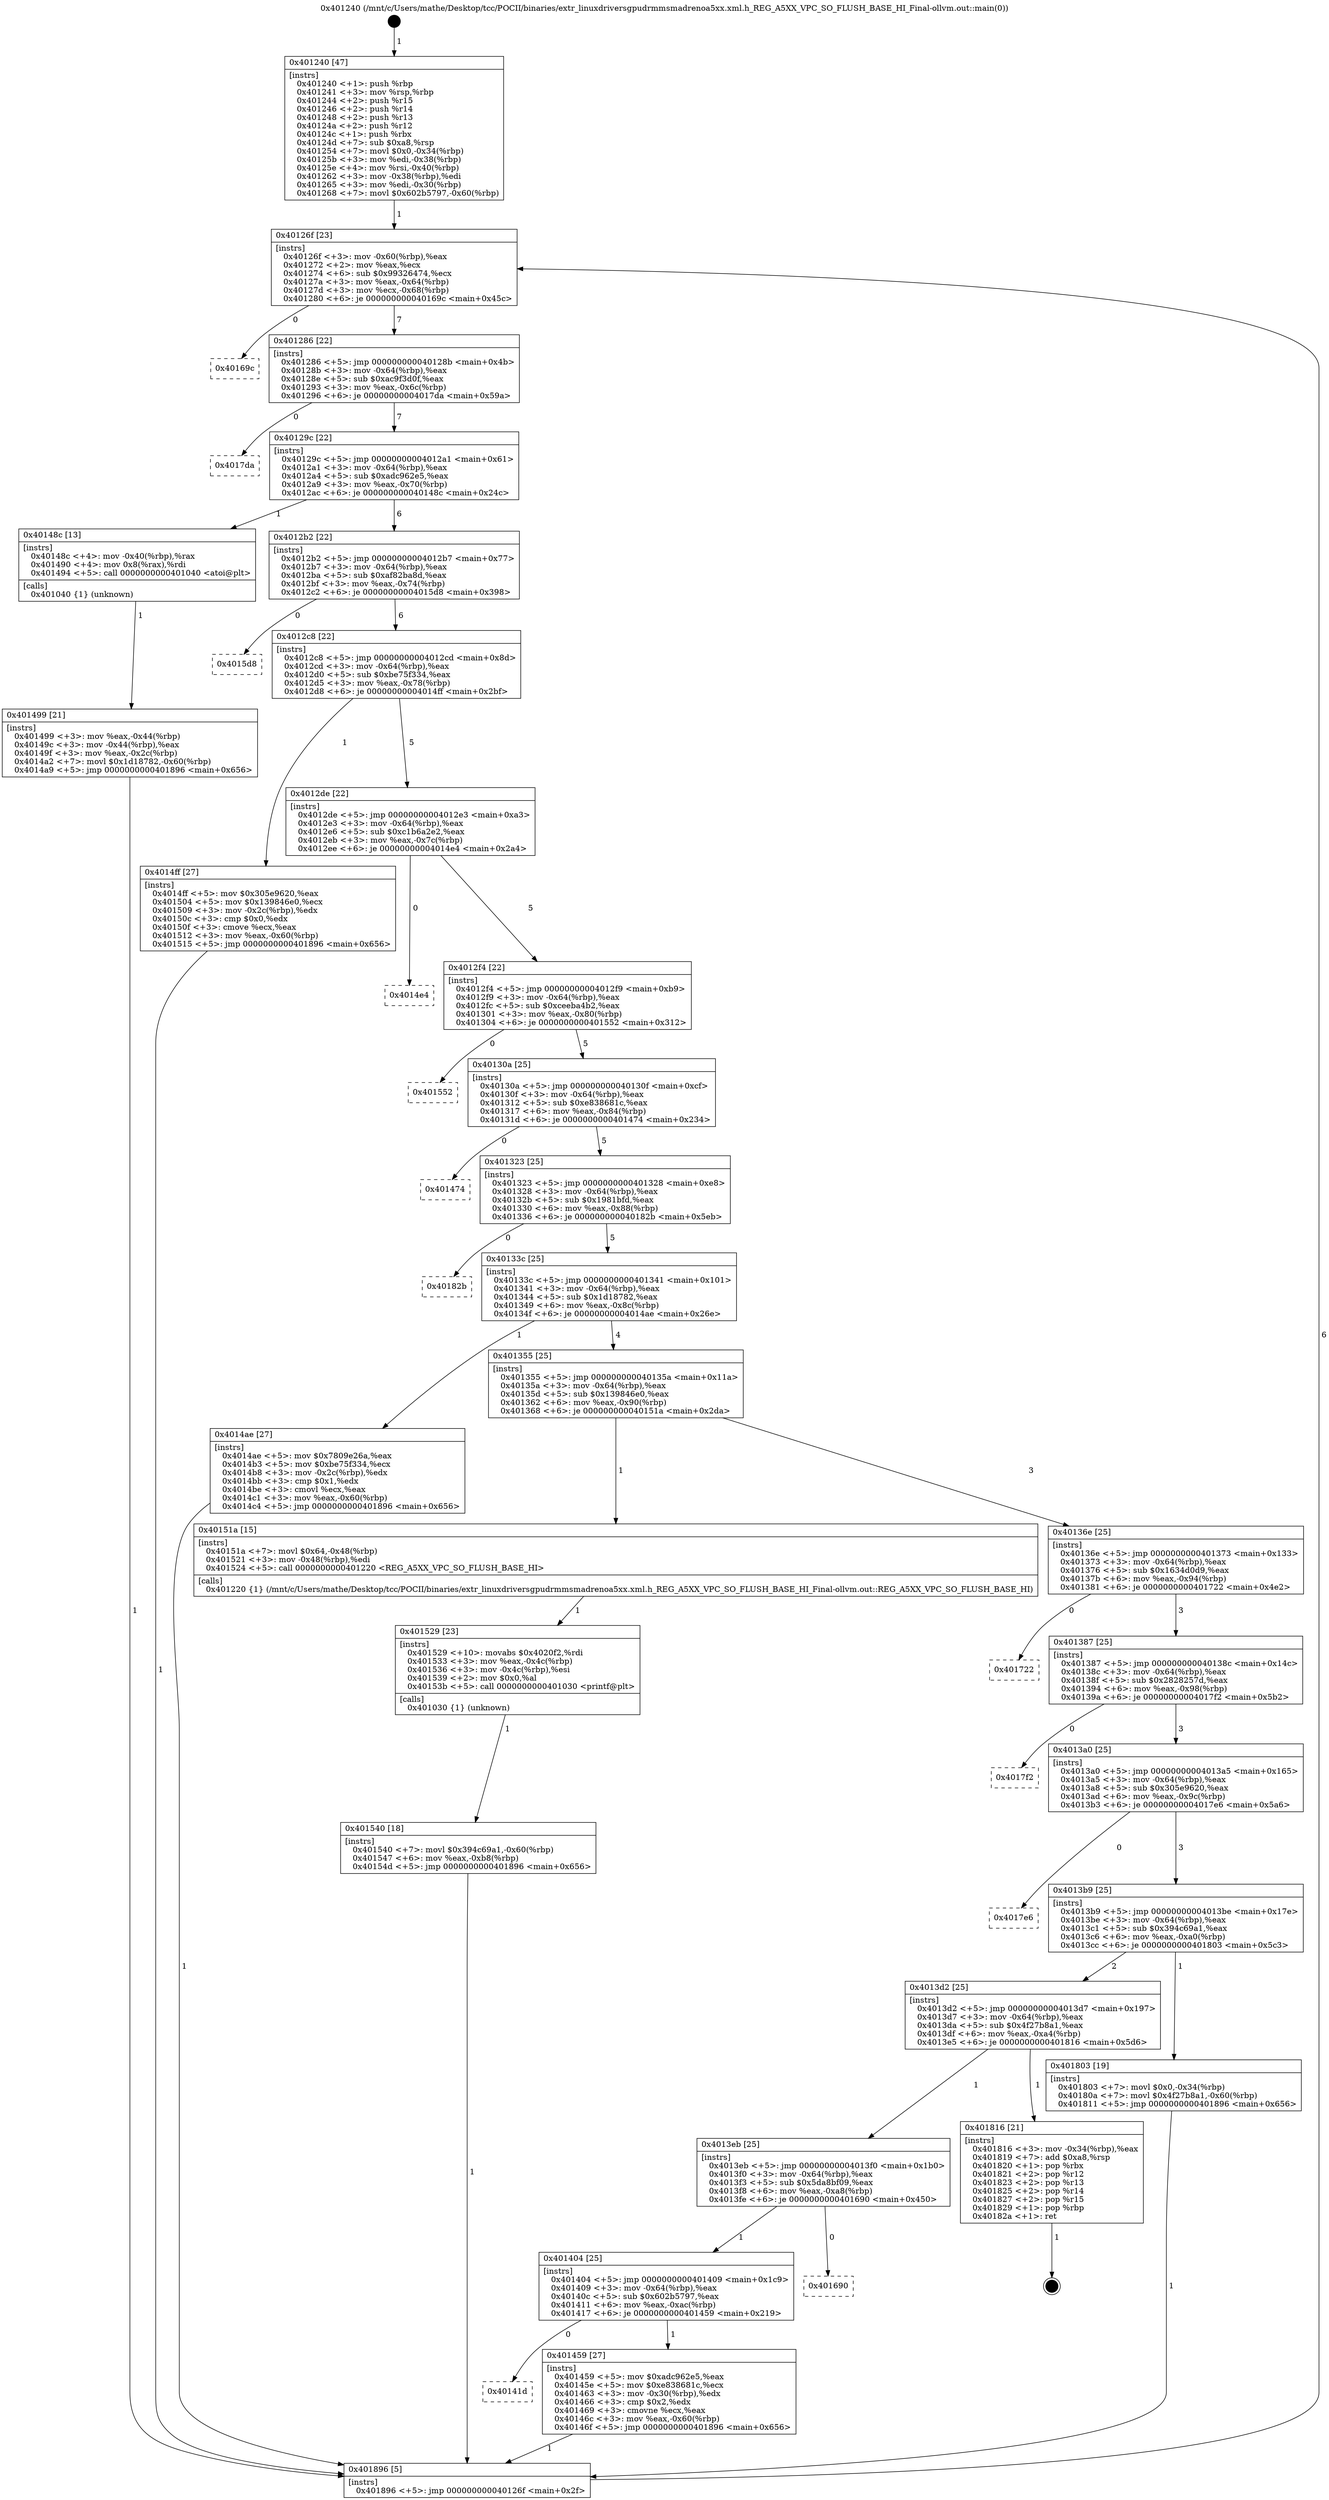 digraph "0x401240" {
  label = "0x401240 (/mnt/c/Users/mathe/Desktop/tcc/POCII/binaries/extr_linuxdriversgpudrmmsmadrenoa5xx.xml.h_REG_A5XX_VPC_SO_FLUSH_BASE_HI_Final-ollvm.out::main(0))"
  labelloc = "t"
  node[shape=record]

  Entry [label="",width=0.3,height=0.3,shape=circle,fillcolor=black,style=filled]
  "0x40126f" [label="{
     0x40126f [23]\l
     | [instrs]\l
     &nbsp;&nbsp;0x40126f \<+3\>: mov -0x60(%rbp),%eax\l
     &nbsp;&nbsp;0x401272 \<+2\>: mov %eax,%ecx\l
     &nbsp;&nbsp;0x401274 \<+6\>: sub $0x99326474,%ecx\l
     &nbsp;&nbsp;0x40127a \<+3\>: mov %eax,-0x64(%rbp)\l
     &nbsp;&nbsp;0x40127d \<+3\>: mov %ecx,-0x68(%rbp)\l
     &nbsp;&nbsp;0x401280 \<+6\>: je 000000000040169c \<main+0x45c\>\l
  }"]
  "0x40169c" [label="{
     0x40169c\l
  }", style=dashed]
  "0x401286" [label="{
     0x401286 [22]\l
     | [instrs]\l
     &nbsp;&nbsp;0x401286 \<+5\>: jmp 000000000040128b \<main+0x4b\>\l
     &nbsp;&nbsp;0x40128b \<+3\>: mov -0x64(%rbp),%eax\l
     &nbsp;&nbsp;0x40128e \<+5\>: sub $0xac9f3d0f,%eax\l
     &nbsp;&nbsp;0x401293 \<+3\>: mov %eax,-0x6c(%rbp)\l
     &nbsp;&nbsp;0x401296 \<+6\>: je 00000000004017da \<main+0x59a\>\l
  }"]
  Exit [label="",width=0.3,height=0.3,shape=circle,fillcolor=black,style=filled,peripheries=2]
  "0x4017da" [label="{
     0x4017da\l
  }", style=dashed]
  "0x40129c" [label="{
     0x40129c [22]\l
     | [instrs]\l
     &nbsp;&nbsp;0x40129c \<+5\>: jmp 00000000004012a1 \<main+0x61\>\l
     &nbsp;&nbsp;0x4012a1 \<+3\>: mov -0x64(%rbp),%eax\l
     &nbsp;&nbsp;0x4012a4 \<+5\>: sub $0xadc962e5,%eax\l
     &nbsp;&nbsp;0x4012a9 \<+3\>: mov %eax,-0x70(%rbp)\l
     &nbsp;&nbsp;0x4012ac \<+6\>: je 000000000040148c \<main+0x24c\>\l
  }"]
  "0x401540" [label="{
     0x401540 [18]\l
     | [instrs]\l
     &nbsp;&nbsp;0x401540 \<+7\>: movl $0x394c69a1,-0x60(%rbp)\l
     &nbsp;&nbsp;0x401547 \<+6\>: mov %eax,-0xb8(%rbp)\l
     &nbsp;&nbsp;0x40154d \<+5\>: jmp 0000000000401896 \<main+0x656\>\l
  }"]
  "0x40148c" [label="{
     0x40148c [13]\l
     | [instrs]\l
     &nbsp;&nbsp;0x40148c \<+4\>: mov -0x40(%rbp),%rax\l
     &nbsp;&nbsp;0x401490 \<+4\>: mov 0x8(%rax),%rdi\l
     &nbsp;&nbsp;0x401494 \<+5\>: call 0000000000401040 \<atoi@plt\>\l
     | [calls]\l
     &nbsp;&nbsp;0x401040 \{1\} (unknown)\l
  }"]
  "0x4012b2" [label="{
     0x4012b2 [22]\l
     | [instrs]\l
     &nbsp;&nbsp;0x4012b2 \<+5\>: jmp 00000000004012b7 \<main+0x77\>\l
     &nbsp;&nbsp;0x4012b7 \<+3\>: mov -0x64(%rbp),%eax\l
     &nbsp;&nbsp;0x4012ba \<+5\>: sub $0xaf82ba8d,%eax\l
     &nbsp;&nbsp;0x4012bf \<+3\>: mov %eax,-0x74(%rbp)\l
     &nbsp;&nbsp;0x4012c2 \<+6\>: je 00000000004015d8 \<main+0x398\>\l
  }"]
  "0x401529" [label="{
     0x401529 [23]\l
     | [instrs]\l
     &nbsp;&nbsp;0x401529 \<+10\>: movabs $0x4020f2,%rdi\l
     &nbsp;&nbsp;0x401533 \<+3\>: mov %eax,-0x4c(%rbp)\l
     &nbsp;&nbsp;0x401536 \<+3\>: mov -0x4c(%rbp),%esi\l
     &nbsp;&nbsp;0x401539 \<+2\>: mov $0x0,%al\l
     &nbsp;&nbsp;0x40153b \<+5\>: call 0000000000401030 \<printf@plt\>\l
     | [calls]\l
     &nbsp;&nbsp;0x401030 \{1\} (unknown)\l
  }"]
  "0x4015d8" [label="{
     0x4015d8\l
  }", style=dashed]
  "0x4012c8" [label="{
     0x4012c8 [22]\l
     | [instrs]\l
     &nbsp;&nbsp;0x4012c8 \<+5\>: jmp 00000000004012cd \<main+0x8d\>\l
     &nbsp;&nbsp;0x4012cd \<+3\>: mov -0x64(%rbp),%eax\l
     &nbsp;&nbsp;0x4012d0 \<+5\>: sub $0xbe75f334,%eax\l
     &nbsp;&nbsp;0x4012d5 \<+3\>: mov %eax,-0x78(%rbp)\l
     &nbsp;&nbsp;0x4012d8 \<+6\>: je 00000000004014ff \<main+0x2bf\>\l
  }"]
  "0x401499" [label="{
     0x401499 [21]\l
     | [instrs]\l
     &nbsp;&nbsp;0x401499 \<+3\>: mov %eax,-0x44(%rbp)\l
     &nbsp;&nbsp;0x40149c \<+3\>: mov -0x44(%rbp),%eax\l
     &nbsp;&nbsp;0x40149f \<+3\>: mov %eax,-0x2c(%rbp)\l
     &nbsp;&nbsp;0x4014a2 \<+7\>: movl $0x1d18782,-0x60(%rbp)\l
     &nbsp;&nbsp;0x4014a9 \<+5\>: jmp 0000000000401896 \<main+0x656\>\l
  }"]
  "0x4014ff" [label="{
     0x4014ff [27]\l
     | [instrs]\l
     &nbsp;&nbsp;0x4014ff \<+5\>: mov $0x305e9620,%eax\l
     &nbsp;&nbsp;0x401504 \<+5\>: mov $0x139846e0,%ecx\l
     &nbsp;&nbsp;0x401509 \<+3\>: mov -0x2c(%rbp),%edx\l
     &nbsp;&nbsp;0x40150c \<+3\>: cmp $0x0,%edx\l
     &nbsp;&nbsp;0x40150f \<+3\>: cmove %ecx,%eax\l
     &nbsp;&nbsp;0x401512 \<+3\>: mov %eax,-0x60(%rbp)\l
     &nbsp;&nbsp;0x401515 \<+5\>: jmp 0000000000401896 \<main+0x656\>\l
  }"]
  "0x4012de" [label="{
     0x4012de [22]\l
     | [instrs]\l
     &nbsp;&nbsp;0x4012de \<+5\>: jmp 00000000004012e3 \<main+0xa3\>\l
     &nbsp;&nbsp;0x4012e3 \<+3\>: mov -0x64(%rbp),%eax\l
     &nbsp;&nbsp;0x4012e6 \<+5\>: sub $0xc1b6a2e2,%eax\l
     &nbsp;&nbsp;0x4012eb \<+3\>: mov %eax,-0x7c(%rbp)\l
     &nbsp;&nbsp;0x4012ee \<+6\>: je 00000000004014e4 \<main+0x2a4\>\l
  }"]
  "0x401240" [label="{
     0x401240 [47]\l
     | [instrs]\l
     &nbsp;&nbsp;0x401240 \<+1\>: push %rbp\l
     &nbsp;&nbsp;0x401241 \<+3\>: mov %rsp,%rbp\l
     &nbsp;&nbsp;0x401244 \<+2\>: push %r15\l
     &nbsp;&nbsp;0x401246 \<+2\>: push %r14\l
     &nbsp;&nbsp;0x401248 \<+2\>: push %r13\l
     &nbsp;&nbsp;0x40124a \<+2\>: push %r12\l
     &nbsp;&nbsp;0x40124c \<+1\>: push %rbx\l
     &nbsp;&nbsp;0x40124d \<+7\>: sub $0xa8,%rsp\l
     &nbsp;&nbsp;0x401254 \<+7\>: movl $0x0,-0x34(%rbp)\l
     &nbsp;&nbsp;0x40125b \<+3\>: mov %edi,-0x38(%rbp)\l
     &nbsp;&nbsp;0x40125e \<+4\>: mov %rsi,-0x40(%rbp)\l
     &nbsp;&nbsp;0x401262 \<+3\>: mov -0x38(%rbp),%edi\l
     &nbsp;&nbsp;0x401265 \<+3\>: mov %edi,-0x30(%rbp)\l
     &nbsp;&nbsp;0x401268 \<+7\>: movl $0x602b5797,-0x60(%rbp)\l
  }"]
  "0x4014e4" [label="{
     0x4014e4\l
  }", style=dashed]
  "0x4012f4" [label="{
     0x4012f4 [22]\l
     | [instrs]\l
     &nbsp;&nbsp;0x4012f4 \<+5\>: jmp 00000000004012f9 \<main+0xb9\>\l
     &nbsp;&nbsp;0x4012f9 \<+3\>: mov -0x64(%rbp),%eax\l
     &nbsp;&nbsp;0x4012fc \<+5\>: sub $0xceeba4b2,%eax\l
     &nbsp;&nbsp;0x401301 \<+3\>: mov %eax,-0x80(%rbp)\l
     &nbsp;&nbsp;0x401304 \<+6\>: je 0000000000401552 \<main+0x312\>\l
  }"]
  "0x401896" [label="{
     0x401896 [5]\l
     | [instrs]\l
     &nbsp;&nbsp;0x401896 \<+5\>: jmp 000000000040126f \<main+0x2f\>\l
  }"]
  "0x401552" [label="{
     0x401552\l
  }", style=dashed]
  "0x40130a" [label="{
     0x40130a [25]\l
     | [instrs]\l
     &nbsp;&nbsp;0x40130a \<+5\>: jmp 000000000040130f \<main+0xcf\>\l
     &nbsp;&nbsp;0x40130f \<+3\>: mov -0x64(%rbp),%eax\l
     &nbsp;&nbsp;0x401312 \<+5\>: sub $0xe838681c,%eax\l
     &nbsp;&nbsp;0x401317 \<+6\>: mov %eax,-0x84(%rbp)\l
     &nbsp;&nbsp;0x40131d \<+6\>: je 0000000000401474 \<main+0x234\>\l
  }"]
  "0x40141d" [label="{
     0x40141d\l
  }", style=dashed]
  "0x401474" [label="{
     0x401474\l
  }", style=dashed]
  "0x401323" [label="{
     0x401323 [25]\l
     | [instrs]\l
     &nbsp;&nbsp;0x401323 \<+5\>: jmp 0000000000401328 \<main+0xe8\>\l
     &nbsp;&nbsp;0x401328 \<+3\>: mov -0x64(%rbp),%eax\l
     &nbsp;&nbsp;0x40132b \<+5\>: sub $0x1981bfd,%eax\l
     &nbsp;&nbsp;0x401330 \<+6\>: mov %eax,-0x88(%rbp)\l
     &nbsp;&nbsp;0x401336 \<+6\>: je 000000000040182b \<main+0x5eb\>\l
  }"]
  "0x401459" [label="{
     0x401459 [27]\l
     | [instrs]\l
     &nbsp;&nbsp;0x401459 \<+5\>: mov $0xadc962e5,%eax\l
     &nbsp;&nbsp;0x40145e \<+5\>: mov $0xe838681c,%ecx\l
     &nbsp;&nbsp;0x401463 \<+3\>: mov -0x30(%rbp),%edx\l
     &nbsp;&nbsp;0x401466 \<+3\>: cmp $0x2,%edx\l
     &nbsp;&nbsp;0x401469 \<+3\>: cmovne %ecx,%eax\l
     &nbsp;&nbsp;0x40146c \<+3\>: mov %eax,-0x60(%rbp)\l
     &nbsp;&nbsp;0x40146f \<+5\>: jmp 0000000000401896 \<main+0x656\>\l
  }"]
  "0x40182b" [label="{
     0x40182b\l
  }", style=dashed]
  "0x40133c" [label="{
     0x40133c [25]\l
     | [instrs]\l
     &nbsp;&nbsp;0x40133c \<+5\>: jmp 0000000000401341 \<main+0x101\>\l
     &nbsp;&nbsp;0x401341 \<+3\>: mov -0x64(%rbp),%eax\l
     &nbsp;&nbsp;0x401344 \<+5\>: sub $0x1d18782,%eax\l
     &nbsp;&nbsp;0x401349 \<+6\>: mov %eax,-0x8c(%rbp)\l
     &nbsp;&nbsp;0x40134f \<+6\>: je 00000000004014ae \<main+0x26e\>\l
  }"]
  "0x401404" [label="{
     0x401404 [25]\l
     | [instrs]\l
     &nbsp;&nbsp;0x401404 \<+5\>: jmp 0000000000401409 \<main+0x1c9\>\l
     &nbsp;&nbsp;0x401409 \<+3\>: mov -0x64(%rbp),%eax\l
     &nbsp;&nbsp;0x40140c \<+5\>: sub $0x602b5797,%eax\l
     &nbsp;&nbsp;0x401411 \<+6\>: mov %eax,-0xac(%rbp)\l
     &nbsp;&nbsp;0x401417 \<+6\>: je 0000000000401459 \<main+0x219\>\l
  }"]
  "0x4014ae" [label="{
     0x4014ae [27]\l
     | [instrs]\l
     &nbsp;&nbsp;0x4014ae \<+5\>: mov $0x7809e26a,%eax\l
     &nbsp;&nbsp;0x4014b3 \<+5\>: mov $0xbe75f334,%ecx\l
     &nbsp;&nbsp;0x4014b8 \<+3\>: mov -0x2c(%rbp),%edx\l
     &nbsp;&nbsp;0x4014bb \<+3\>: cmp $0x1,%edx\l
     &nbsp;&nbsp;0x4014be \<+3\>: cmovl %ecx,%eax\l
     &nbsp;&nbsp;0x4014c1 \<+3\>: mov %eax,-0x60(%rbp)\l
     &nbsp;&nbsp;0x4014c4 \<+5\>: jmp 0000000000401896 \<main+0x656\>\l
  }"]
  "0x401355" [label="{
     0x401355 [25]\l
     | [instrs]\l
     &nbsp;&nbsp;0x401355 \<+5\>: jmp 000000000040135a \<main+0x11a\>\l
     &nbsp;&nbsp;0x40135a \<+3\>: mov -0x64(%rbp),%eax\l
     &nbsp;&nbsp;0x40135d \<+5\>: sub $0x139846e0,%eax\l
     &nbsp;&nbsp;0x401362 \<+6\>: mov %eax,-0x90(%rbp)\l
     &nbsp;&nbsp;0x401368 \<+6\>: je 000000000040151a \<main+0x2da\>\l
  }"]
  "0x401690" [label="{
     0x401690\l
  }", style=dashed]
  "0x40151a" [label="{
     0x40151a [15]\l
     | [instrs]\l
     &nbsp;&nbsp;0x40151a \<+7\>: movl $0x64,-0x48(%rbp)\l
     &nbsp;&nbsp;0x401521 \<+3\>: mov -0x48(%rbp),%edi\l
     &nbsp;&nbsp;0x401524 \<+5\>: call 0000000000401220 \<REG_A5XX_VPC_SO_FLUSH_BASE_HI\>\l
     | [calls]\l
     &nbsp;&nbsp;0x401220 \{1\} (/mnt/c/Users/mathe/Desktop/tcc/POCII/binaries/extr_linuxdriversgpudrmmsmadrenoa5xx.xml.h_REG_A5XX_VPC_SO_FLUSH_BASE_HI_Final-ollvm.out::REG_A5XX_VPC_SO_FLUSH_BASE_HI)\l
  }"]
  "0x40136e" [label="{
     0x40136e [25]\l
     | [instrs]\l
     &nbsp;&nbsp;0x40136e \<+5\>: jmp 0000000000401373 \<main+0x133\>\l
     &nbsp;&nbsp;0x401373 \<+3\>: mov -0x64(%rbp),%eax\l
     &nbsp;&nbsp;0x401376 \<+5\>: sub $0x1634d0d9,%eax\l
     &nbsp;&nbsp;0x40137b \<+6\>: mov %eax,-0x94(%rbp)\l
     &nbsp;&nbsp;0x401381 \<+6\>: je 0000000000401722 \<main+0x4e2\>\l
  }"]
  "0x4013eb" [label="{
     0x4013eb [25]\l
     | [instrs]\l
     &nbsp;&nbsp;0x4013eb \<+5\>: jmp 00000000004013f0 \<main+0x1b0\>\l
     &nbsp;&nbsp;0x4013f0 \<+3\>: mov -0x64(%rbp),%eax\l
     &nbsp;&nbsp;0x4013f3 \<+5\>: sub $0x5da8bf09,%eax\l
     &nbsp;&nbsp;0x4013f8 \<+6\>: mov %eax,-0xa8(%rbp)\l
     &nbsp;&nbsp;0x4013fe \<+6\>: je 0000000000401690 \<main+0x450\>\l
  }"]
  "0x401722" [label="{
     0x401722\l
  }", style=dashed]
  "0x401387" [label="{
     0x401387 [25]\l
     | [instrs]\l
     &nbsp;&nbsp;0x401387 \<+5\>: jmp 000000000040138c \<main+0x14c\>\l
     &nbsp;&nbsp;0x40138c \<+3\>: mov -0x64(%rbp),%eax\l
     &nbsp;&nbsp;0x40138f \<+5\>: sub $0x2828257d,%eax\l
     &nbsp;&nbsp;0x401394 \<+6\>: mov %eax,-0x98(%rbp)\l
     &nbsp;&nbsp;0x40139a \<+6\>: je 00000000004017f2 \<main+0x5b2\>\l
  }"]
  "0x401816" [label="{
     0x401816 [21]\l
     | [instrs]\l
     &nbsp;&nbsp;0x401816 \<+3\>: mov -0x34(%rbp),%eax\l
     &nbsp;&nbsp;0x401819 \<+7\>: add $0xa8,%rsp\l
     &nbsp;&nbsp;0x401820 \<+1\>: pop %rbx\l
     &nbsp;&nbsp;0x401821 \<+2\>: pop %r12\l
     &nbsp;&nbsp;0x401823 \<+2\>: pop %r13\l
     &nbsp;&nbsp;0x401825 \<+2\>: pop %r14\l
     &nbsp;&nbsp;0x401827 \<+2\>: pop %r15\l
     &nbsp;&nbsp;0x401829 \<+1\>: pop %rbp\l
     &nbsp;&nbsp;0x40182a \<+1\>: ret\l
  }"]
  "0x4017f2" [label="{
     0x4017f2\l
  }", style=dashed]
  "0x4013a0" [label="{
     0x4013a0 [25]\l
     | [instrs]\l
     &nbsp;&nbsp;0x4013a0 \<+5\>: jmp 00000000004013a5 \<main+0x165\>\l
     &nbsp;&nbsp;0x4013a5 \<+3\>: mov -0x64(%rbp),%eax\l
     &nbsp;&nbsp;0x4013a8 \<+5\>: sub $0x305e9620,%eax\l
     &nbsp;&nbsp;0x4013ad \<+6\>: mov %eax,-0x9c(%rbp)\l
     &nbsp;&nbsp;0x4013b3 \<+6\>: je 00000000004017e6 \<main+0x5a6\>\l
  }"]
  "0x4013d2" [label="{
     0x4013d2 [25]\l
     | [instrs]\l
     &nbsp;&nbsp;0x4013d2 \<+5\>: jmp 00000000004013d7 \<main+0x197\>\l
     &nbsp;&nbsp;0x4013d7 \<+3\>: mov -0x64(%rbp),%eax\l
     &nbsp;&nbsp;0x4013da \<+5\>: sub $0x4f27b8a1,%eax\l
     &nbsp;&nbsp;0x4013df \<+6\>: mov %eax,-0xa4(%rbp)\l
     &nbsp;&nbsp;0x4013e5 \<+6\>: je 0000000000401816 \<main+0x5d6\>\l
  }"]
  "0x4017e6" [label="{
     0x4017e6\l
  }", style=dashed]
  "0x4013b9" [label="{
     0x4013b9 [25]\l
     | [instrs]\l
     &nbsp;&nbsp;0x4013b9 \<+5\>: jmp 00000000004013be \<main+0x17e\>\l
     &nbsp;&nbsp;0x4013be \<+3\>: mov -0x64(%rbp),%eax\l
     &nbsp;&nbsp;0x4013c1 \<+5\>: sub $0x394c69a1,%eax\l
     &nbsp;&nbsp;0x4013c6 \<+6\>: mov %eax,-0xa0(%rbp)\l
     &nbsp;&nbsp;0x4013cc \<+6\>: je 0000000000401803 \<main+0x5c3\>\l
  }"]
  "0x401803" [label="{
     0x401803 [19]\l
     | [instrs]\l
     &nbsp;&nbsp;0x401803 \<+7\>: movl $0x0,-0x34(%rbp)\l
     &nbsp;&nbsp;0x40180a \<+7\>: movl $0x4f27b8a1,-0x60(%rbp)\l
     &nbsp;&nbsp;0x401811 \<+5\>: jmp 0000000000401896 \<main+0x656\>\l
  }"]
  Entry -> "0x401240" [label=" 1"]
  "0x40126f" -> "0x40169c" [label=" 0"]
  "0x40126f" -> "0x401286" [label=" 7"]
  "0x401816" -> Exit [label=" 1"]
  "0x401286" -> "0x4017da" [label=" 0"]
  "0x401286" -> "0x40129c" [label=" 7"]
  "0x401803" -> "0x401896" [label=" 1"]
  "0x40129c" -> "0x40148c" [label=" 1"]
  "0x40129c" -> "0x4012b2" [label=" 6"]
  "0x401540" -> "0x401896" [label=" 1"]
  "0x4012b2" -> "0x4015d8" [label=" 0"]
  "0x4012b2" -> "0x4012c8" [label=" 6"]
  "0x401529" -> "0x401540" [label=" 1"]
  "0x4012c8" -> "0x4014ff" [label=" 1"]
  "0x4012c8" -> "0x4012de" [label=" 5"]
  "0x40151a" -> "0x401529" [label=" 1"]
  "0x4012de" -> "0x4014e4" [label=" 0"]
  "0x4012de" -> "0x4012f4" [label=" 5"]
  "0x4014ff" -> "0x401896" [label=" 1"]
  "0x4012f4" -> "0x401552" [label=" 0"]
  "0x4012f4" -> "0x40130a" [label=" 5"]
  "0x4014ae" -> "0x401896" [label=" 1"]
  "0x40130a" -> "0x401474" [label=" 0"]
  "0x40130a" -> "0x401323" [label=" 5"]
  "0x401499" -> "0x401896" [label=" 1"]
  "0x401323" -> "0x40182b" [label=" 0"]
  "0x401323" -> "0x40133c" [label=" 5"]
  "0x40148c" -> "0x401499" [label=" 1"]
  "0x40133c" -> "0x4014ae" [label=" 1"]
  "0x40133c" -> "0x401355" [label=" 4"]
  "0x401240" -> "0x40126f" [label=" 1"]
  "0x401355" -> "0x40151a" [label=" 1"]
  "0x401355" -> "0x40136e" [label=" 3"]
  "0x401459" -> "0x401896" [label=" 1"]
  "0x40136e" -> "0x401722" [label=" 0"]
  "0x40136e" -> "0x401387" [label=" 3"]
  "0x401404" -> "0x401459" [label=" 1"]
  "0x401387" -> "0x4017f2" [label=" 0"]
  "0x401387" -> "0x4013a0" [label=" 3"]
  "0x401896" -> "0x40126f" [label=" 6"]
  "0x4013a0" -> "0x4017e6" [label=" 0"]
  "0x4013a0" -> "0x4013b9" [label=" 3"]
  "0x4013eb" -> "0x401690" [label=" 0"]
  "0x4013b9" -> "0x401803" [label=" 1"]
  "0x4013b9" -> "0x4013d2" [label=" 2"]
  "0x4013eb" -> "0x401404" [label=" 1"]
  "0x4013d2" -> "0x401816" [label=" 1"]
  "0x4013d2" -> "0x4013eb" [label=" 1"]
  "0x401404" -> "0x40141d" [label=" 0"]
}
